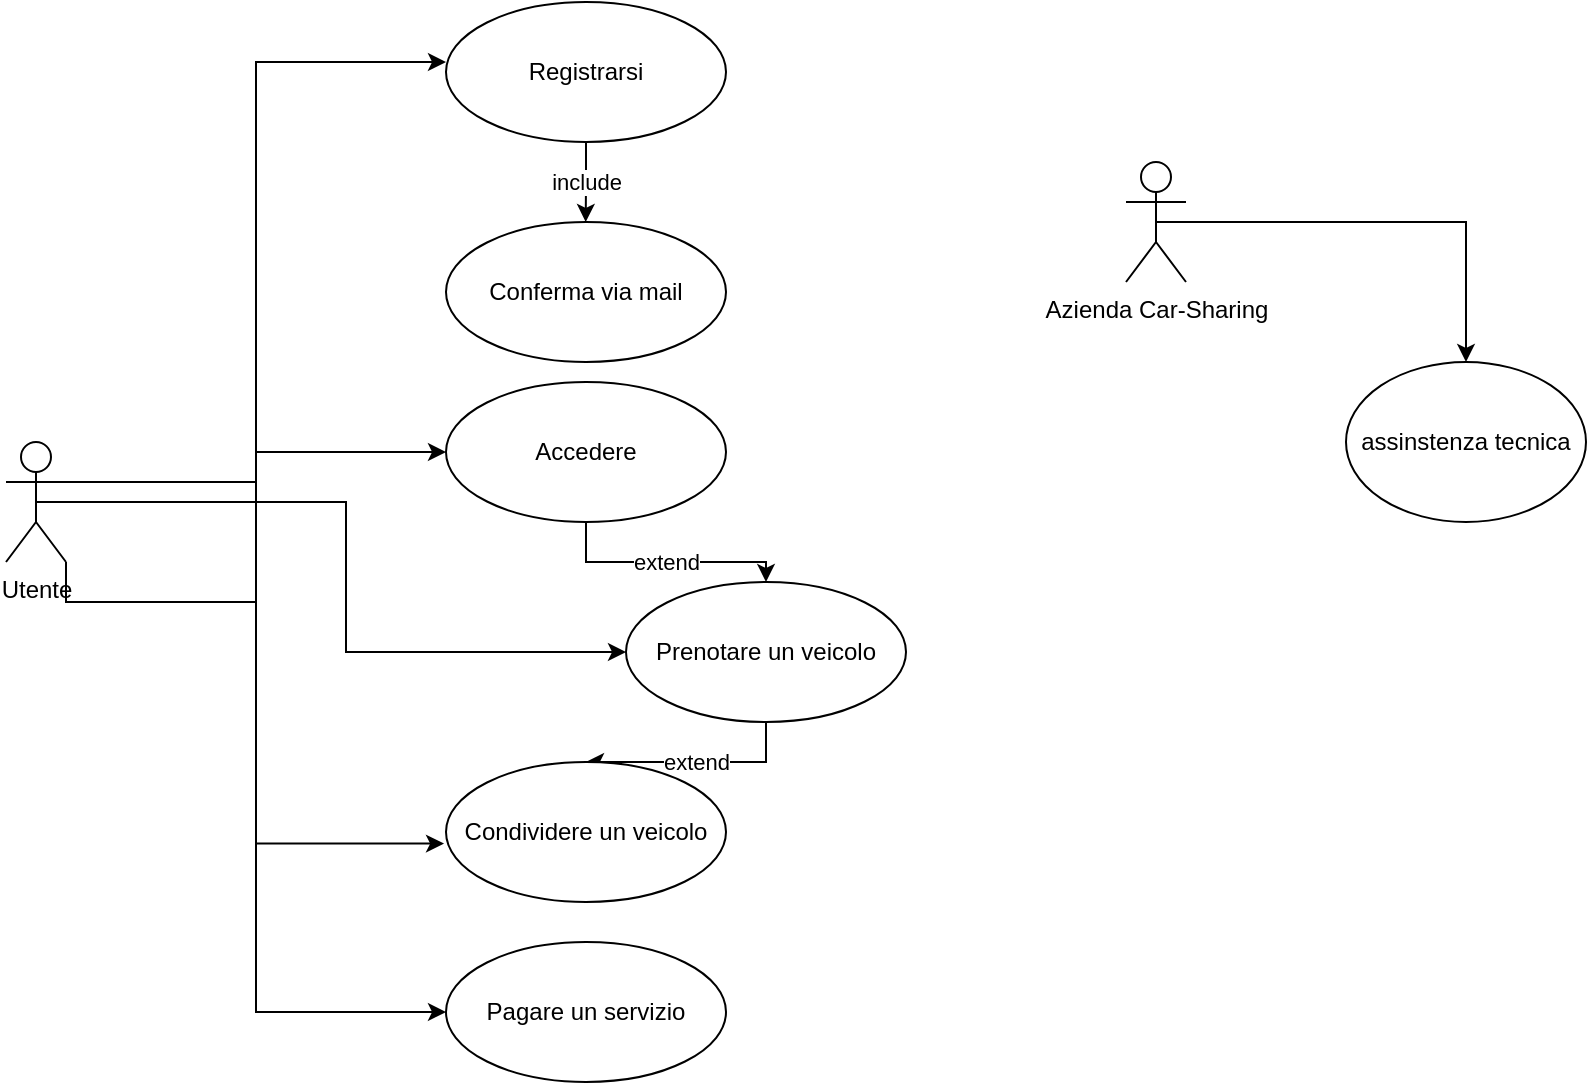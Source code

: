 <mxfile version="22.1.1" type="github">
  <diagram name="Page-1" id="e7e014a7-5840-1c2e-5031-d8a46d1fe8dd">
    <mxGraphModel dx="1184" dy="601" grid="1" gridSize="10" guides="1" tooltips="1" connect="1" arrows="1" fold="1" page="1" pageScale="1" pageWidth="1169" pageHeight="826" background="none" math="0" shadow="0">
      <root>
        <mxCell id="0" />
        <mxCell id="1" parent="0" />
        <mxCell id="jEJKZMpfQrTB2BDF9ggj-69" style="edgeStyle=orthogonalEdgeStyle;rounded=0;orthogonalLoop=1;jettySize=auto;html=1;exitX=1;exitY=1;exitDx=0;exitDy=0;exitPerimeter=0;entryX=0;entryY=0.5;entryDx=0;entryDy=0;" parent="1" source="jEJKZMpfQrTB2BDF9ggj-41" target="jEJKZMpfQrTB2BDF9ggj-61" edge="1">
          <mxGeometry relative="1" as="geometry" />
        </mxCell>
        <mxCell id="jEJKZMpfQrTB2BDF9ggj-70" style="edgeStyle=orthogonalEdgeStyle;rounded=0;orthogonalLoop=1;jettySize=auto;html=1;exitX=0.5;exitY=0.5;exitDx=0;exitDy=0;exitPerimeter=0;entryX=0;entryY=0.5;entryDx=0;entryDy=0;" parent="1" source="jEJKZMpfQrTB2BDF9ggj-41" target="jEJKZMpfQrTB2BDF9ggj-62" edge="1">
          <mxGeometry relative="1" as="geometry" />
        </mxCell>
        <mxCell id="jEJKZMpfQrTB2BDF9ggj-72" style="edgeStyle=orthogonalEdgeStyle;rounded=0;orthogonalLoop=1;jettySize=auto;html=1;exitX=1;exitY=0.333;exitDx=0;exitDy=0;exitPerimeter=0;entryX=0;entryY=0.5;entryDx=0;entryDy=0;" parent="1" source="jEJKZMpfQrTB2BDF9ggj-41" target="jEJKZMpfQrTB2BDF9ggj-64" edge="1">
          <mxGeometry relative="1" as="geometry" />
        </mxCell>
        <mxCell id="jEJKZMpfQrTB2BDF9ggj-41" value="Utente" style="shape=umlActor;verticalLabelPosition=bottom;verticalAlign=top;html=1;" parent="1" vertex="1">
          <mxGeometry x="10" y="280" width="30" height="60" as="geometry" />
        </mxCell>
        <mxCell id="pzzLLMEuA4JZaRemzZg3-1" style="edgeStyle=orthogonalEdgeStyle;rounded=0;orthogonalLoop=1;jettySize=auto;html=1;exitX=0.5;exitY=0.5;exitDx=0;exitDy=0;exitPerimeter=0;" edge="1" parent="1" source="jEJKZMpfQrTB2BDF9ggj-47" target="pzzLLMEuA4JZaRemzZg3-2">
          <mxGeometry relative="1" as="geometry">
            <mxPoint x="740" y="280" as="targetPoint" />
          </mxGeometry>
        </mxCell>
        <mxCell id="jEJKZMpfQrTB2BDF9ggj-47" value="Azienda Car-Sharing&lt;br&gt;" style="shape=umlActor;verticalLabelPosition=bottom;verticalAlign=top;html=1;outlineConnect=0;" parent="1" vertex="1">
          <mxGeometry x="570" y="140" width="30" height="60" as="geometry" />
        </mxCell>
        <mxCell id="jEJKZMpfQrTB2BDF9ggj-73" value="include" style="edgeStyle=orthogonalEdgeStyle;rounded=0;orthogonalLoop=1;jettySize=auto;html=1;exitX=0.5;exitY=1;exitDx=0;exitDy=0;" parent="1" source="jEJKZMpfQrTB2BDF9ggj-60" edge="1">
          <mxGeometry relative="1" as="geometry">
            <mxPoint x="299.857" y="170" as="targetPoint" />
          </mxGeometry>
        </mxCell>
        <mxCell id="jEJKZMpfQrTB2BDF9ggj-60" value="Registrarsi" style="ellipse;whiteSpace=wrap;html=1;" parent="1" vertex="1">
          <mxGeometry x="230" y="60" width="140" height="70" as="geometry" />
        </mxCell>
        <mxCell id="pzzLLMEuA4JZaRemzZg3-3" value="extend" style="edgeStyle=orthogonalEdgeStyle;rounded=0;orthogonalLoop=1;jettySize=auto;html=1;exitX=0.5;exitY=1;exitDx=0;exitDy=0;entryX=0.5;entryY=0;entryDx=0;entryDy=0;" edge="1" parent="1" source="jEJKZMpfQrTB2BDF9ggj-61" target="jEJKZMpfQrTB2BDF9ggj-62">
          <mxGeometry relative="1" as="geometry" />
        </mxCell>
        <mxCell id="jEJKZMpfQrTB2BDF9ggj-61" value="Accedere" style="ellipse;whiteSpace=wrap;html=1;" parent="1" vertex="1">
          <mxGeometry x="230" y="250" width="140" height="70" as="geometry" />
        </mxCell>
        <mxCell id="pzzLLMEuA4JZaRemzZg3-4" value="extend" style="edgeStyle=orthogonalEdgeStyle;rounded=0;orthogonalLoop=1;jettySize=auto;html=1;exitX=0.5;exitY=1;exitDx=0;exitDy=0;entryX=0.5;entryY=0;entryDx=0;entryDy=0;" edge="1" parent="1" source="jEJKZMpfQrTB2BDF9ggj-62" target="jEJKZMpfQrTB2BDF9ggj-63">
          <mxGeometry relative="1" as="geometry" />
        </mxCell>
        <mxCell id="jEJKZMpfQrTB2BDF9ggj-62" value="Prenotare un veicolo" style="ellipse;whiteSpace=wrap;html=1;" parent="1" vertex="1">
          <mxGeometry x="320" y="350" width="140" height="70" as="geometry" />
        </mxCell>
        <mxCell id="jEJKZMpfQrTB2BDF9ggj-63" value="Condividere un veicolo" style="ellipse;whiteSpace=wrap;html=1;" parent="1" vertex="1">
          <mxGeometry x="230" y="440" width="140" height="70" as="geometry" />
        </mxCell>
        <mxCell id="jEJKZMpfQrTB2BDF9ggj-64" value="Pagare un servizio" style="ellipse;whiteSpace=wrap;html=1;" parent="1" vertex="1">
          <mxGeometry x="230" y="530" width="140" height="70" as="geometry" />
        </mxCell>
        <mxCell id="jEJKZMpfQrTB2BDF9ggj-65" style="edgeStyle=orthogonalEdgeStyle;rounded=0;orthogonalLoop=1;jettySize=auto;html=1;entryX=0;entryY=0.429;entryDx=0;entryDy=0;entryPerimeter=0;exitX=1;exitY=0.333;exitDx=0;exitDy=0;exitPerimeter=0;" parent="1" source="jEJKZMpfQrTB2BDF9ggj-41" target="jEJKZMpfQrTB2BDF9ggj-60" edge="1">
          <mxGeometry relative="1" as="geometry">
            <mxPoint x="60" y="310" as="sourcePoint" />
          </mxGeometry>
        </mxCell>
        <mxCell id="jEJKZMpfQrTB2BDF9ggj-71" style="edgeStyle=orthogonalEdgeStyle;rounded=0;orthogonalLoop=1;jettySize=auto;html=1;exitX=0.5;exitY=0.5;exitDx=0;exitDy=0;exitPerimeter=0;entryX=-0.007;entryY=0.583;entryDx=0;entryDy=0;entryPerimeter=0;" parent="1" source="jEJKZMpfQrTB2BDF9ggj-41" target="jEJKZMpfQrTB2BDF9ggj-63" edge="1">
          <mxGeometry relative="1" as="geometry" />
        </mxCell>
        <mxCell id="jEJKZMpfQrTB2BDF9ggj-74" value="Conferma via mail" style="ellipse;whiteSpace=wrap;html=1;" parent="1" vertex="1">
          <mxGeometry x="230" y="170" width="140" height="70" as="geometry" />
        </mxCell>
        <mxCell id="pzzLLMEuA4JZaRemzZg3-2" value="assinstenza tecnica" style="ellipse;whiteSpace=wrap;html=1;" vertex="1" parent="1">
          <mxGeometry x="680" y="240" width="120" height="80" as="geometry" />
        </mxCell>
      </root>
    </mxGraphModel>
  </diagram>
</mxfile>
